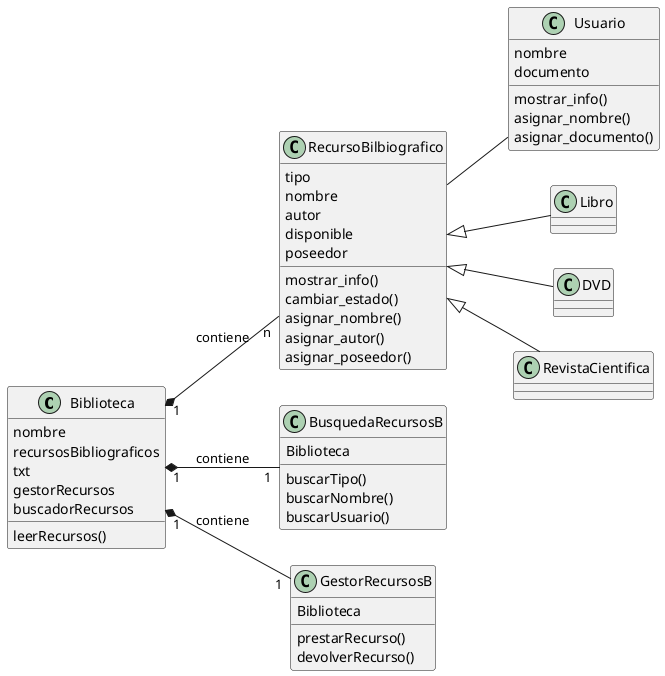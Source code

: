 @startuml
left to right direction


class Biblioteca{
    nombre
    recursosBibliograficos
    txt
    gestorRecursos
    buscadorRecursos
    leerRecursos()
    
}
class RecursoBilbiografico{
    tipo
    nombre
    autor
    disponible
    poseedor
    mostrar_info()
    cambiar_estado()
    asignar_nombre()
    asignar_autor()
    asignar_poseedor()
}
class Usuario{
    nombre
    documento
    mostrar_info()
    asignar_nombre()
    asignar_documento()
    
}
class BusquedaRecursosB{
    Biblioteca
    buscarTipo()
    buscarNombre()
    buscarUsuario()

}
class GestorRecursosB{
    Biblioteca
    prestarRecurso()
    devolverRecurso()
}
Biblioteca "1" *-- "n" RecursoBilbiografico : contiene
Biblioteca "1" *-- "1" GestorRecursosB : contiene
Biblioteca "1" *-- "1" BusquedaRecursosB : contiene
RecursoBilbiografico -- Usuario
RecursoBilbiografico <|-- Libro
RecursoBilbiografico <|-- DVD
RecursoBilbiografico <|-- RevistaCientifica


@enduml
